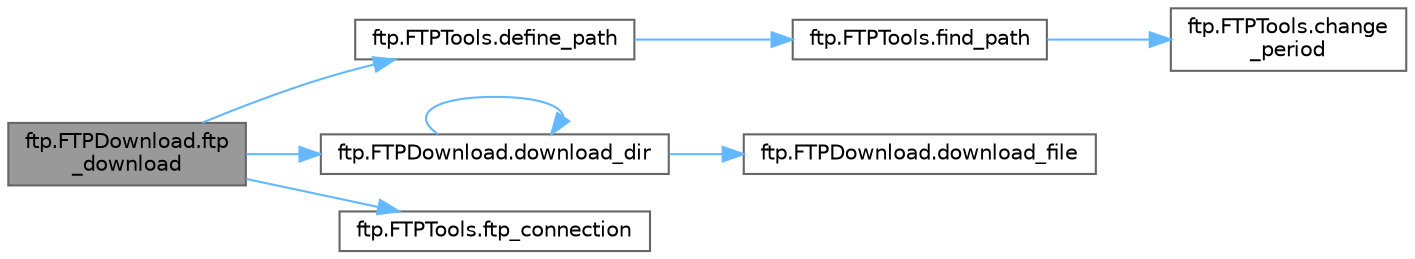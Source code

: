digraph "ftp.FTPDownload.ftp_download"
{
 // LATEX_PDF_SIZE
  bgcolor="transparent";
  edge [fontname=Helvetica,fontsize=10,labelfontname=Helvetica,labelfontsize=10];
  node [fontname=Helvetica,fontsize=10,shape=box,height=0.2,width=0.4];
  rankdir="LR";
  Node1 [id="Node000001",label="ftp.FTPDownload.ftp\l_download",height=0.2,width=0.4,color="gray40", fillcolor="grey60", style="filled", fontcolor="black",tooltip=" "];
  Node1 -> Node2 [id="edge1_Node000001_Node000002",color="steelblue1",style="solid",tooltip=" "];
  Node2 [id="Node000002",label="ftp.FTPTools.define_path",height=0.2,width=0.4,color="grey40", fillcolor="white", style="filled",URL="$namespaceftp_1_1_f_t_p_tools.html#a703a4f62d9ec56e61d428c3cfa015a0b",tooltip=" "];
  Node2 -> Node3 [id="edge2_Node000002_Node000003",color="steelblue1",style="solid",tooltip=" "];
  Node3 [id="Node000003",label="ftp.FTPTools.find_path",height=0.2,width=0.4,color="grey40", fillcolor="white", style="filled",URL="$namespaceftp_1_1_f_t_p_tools.html#a067e97f8617e4c0cbaffa26cbc5ef7c6",tooltip=" "];
  Node3 -> Node4 [id="edge3_Node000003_Node000004",color="steelblue1",style="solid",tooltip=" "];
  Node4 [id="Node000004",label="ftp.FTPTools.change\l_period",height=0.2,width=0.4,color="grey40", fillcolor="white", style="filled",URL="$namespaceftp_1_1_f_t_p_tools.html#a28316fcedf253ee9f61113f19e52ff2f",tooltip=" "];
  Node1 -> Node5 [id="edge4_Node000001_Node000005",color="steelblue1",style="solid",tooltip=" "];
  Node5 [id="Node000005",label="ftp.FTPDownload.download_dir",height=0.2,width=0.4,color="grey40", fillcolor="white", style="filled",URL="$namespaceftp_1_1_f_t_p_download.html#aad0ddd0609fa0af098e7b08621670b54",tooltip=" "];
  Node5 -> Node5 [id="edge5_Node000005_Node000005",color="steelblue1",style="solid",tooltip=" "];
  Node5 -> Node6 [id="edge6_Node000005_Node000006",color="steelblue1",style="solid",tooltip=" "];
  Node6 [id="Node000006",label="ftp.FTPDownload.download_file",height=0.2,width=0.4,color="grey40", fillcolor="white", style="filled",URL="$namespaceftp_1_1_f_t_p_download.html#a3f4e5c6a7167c9aa15d50ce91b7f130b",tooltip=" "];
  Node1 -> Node7 [id="edge7_Node000001_Node000007",color="steelblue1",style="solid",tooltip=" "];
  Node7 [id="Node000007",label="ftp.FTPTools.ftp_connection",height=0.2,width=0.4,color="grey40", fillcolor="white", style="filled",URL="$namespaceftp_1_1_f_t_p_tools.html#a293523c78d12d1365cfae3f8c041b4a4",tooltip=" "];
}
